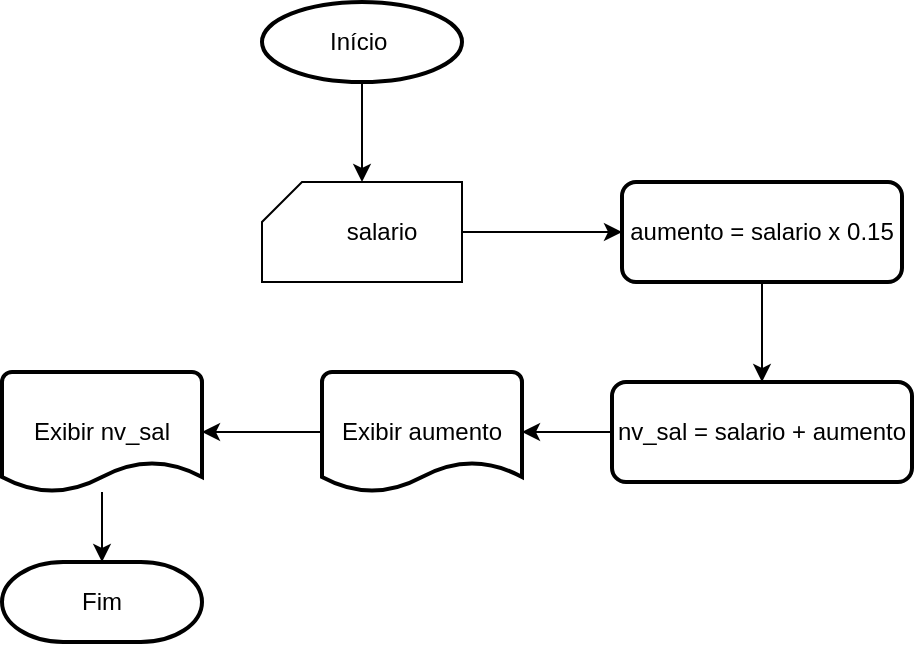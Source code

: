 <mxfile version="24.1.0" type="google">
  <diagram name="Página-1" id="axtZqhyXb0iS_TpX6Y_e">
    <mxGraphModel grid="1" page="1" gridSize="10" guides="1" tooltips="1" connect="1" arrows="1" fold="1" pageScale="1" pageWidth="827" pageHeight="1169" math="0" shadow="0">
      <root>
        <mxCell id="0" />
        <mxCell id="1" parent="0" />
        <mxCell id="mccoUy5PhkNlc8I9MfwU-3" value="" style="edgeStyle=orthogonalEdgeStyle;rounded=0;orthogonalLoop=1;jettySize=auto;html=1;" edge="1" parent="1" source="mccoUy5PhkNlc8I9MfwU-1" target="mccoUy5PhkNlc8I9MfwU-2">
          <mxGeometry relative="1" as="geometry" />
        </mxCell>
        <mxCell id="mccoUy5PhkNlc8I9MfwU-1" value="Início&amp;nbsp;" style="strokeWidth=2;html=1;shape=mxgraph.flowchart.start_1;whiteSpace=wrap;" vertex="1" parent="1">
          <mxGeometry x="290" width="100" height="40" as="geometry" />
        </mxCell>
        <mxCell id="mccoUy5PhkNlc8I9MfwU-6" value="" style="edgeStyle=orthogonalEdgeStyle;rounded=0;orthogonalLoop=1;jettySize=auto;html=1;" edge="1" parent="1" source="mccoUy5PhkNlc8I9MfwU-2" target="mccoUy5PhkNlc8I9MfwU-4">
          <mxGeometry relative="1" as="geometry" />
        </mxCell>
        <mxCell id="mccoUy5PhkNlc8I9MfwU-2" value="" style="verticalLabelPosition=bottom;verticalAlign=top;html=1;shape=card;whiteSpace=wrap;size=20;arcSize=12;" vertex="1" parent="1">
          <mxGeometry x="290" y="90" width="100" height="50" as="geometry" />
        </mxCell>
        <mxCell id="mccoUy5PhkNlc8I9MfwU-8" value="" style="edgeStyle=orthogonalEdgeStyle;rounded=0;orthogonalLoop=1;jettySize=auto;html=1;" edge="1" parent="1" source="mccoUy5PhkNlc8I9MfwU-4" target="mccoUy5PhkNlc8I9MfwU-7">
          <mxGeometry relative="1" as="geometry" />
        </mxCell>
        <mxCell id="mccoUy5PhkNlc8I9MfwU-4" value="aumento = salario x 0.15" style="rounded=1;whiteSpace=wrap;html=1;absoluteArcSize=1;arcSize=14;strokeWidth=2;" vertex="1" parent="1">
          <mxGeometry x="470" y="90" width="140" height="50" as="geometry" />
        </mxCell>
        <mxCell id="mccoUy5PhkNlc8I9MfwU-5" value="salario" style="text;strokeColor=none;align=center;fillColor=none;html=1;verticalAlign=middle;whiteSpace=wrap;rounded=0;" vertex="1" parent="1">
          <mxGeometry x="320" y="100" width="60" height="30" as="geometry" />
        </mxCell>
        <mxCell id="mccoUy5PhkNlc8I9MfwU-10" value="" style="edgeStyle=orthogonalEdgeStyle;rounded=0;orthogonalLoop=1;jettySize=auto;html=1;" edge="1" parent="1" source="mccoUy5PhkNlc8I9MfwU-7" target="mccoUy5PhkNlc8I9MfwU-9">
          <mxGeometry relative="1" as="geometry" />
        </mxCell>
        <mxCell id="mccoUy5PhkNlc8I9MfwU-7" value="nv_sal = salario + aumento" style="rounded=1;whiteSpace=wrap;html=1;absoluteArcSize=1;arcSize=14;strokeWidth=2;" vertex="1" parent="1">
          <mxGeometry x="465" y="190" width="150" height="50" as="geometry" />
        </mxCell>
        <mxCell id="mccoUy5PhkNlc8I9MfwU-12" value="" style="edgeStyle=orthogonalEdgeStyle;rounded=0;orthogonalLoop=1;jettySize=auto;html=1;" edge="1" parent="1" source="mccoUy5PhkNlc8I9MfwU-9" target="mccoUy5PhkNlc8I9MfwU-11">
          <mxGeometry relative="1" as="geometry" />
        </mxCell>
        <mxCell id="mccoUy5PhkNlc8I9MfwU-9" value="Exibir aumento" style="strokeWidth=2;html=1;shape=mxgraph.flowchart.document2;whiteSpace=wrap;size=0.25;" vertex="1" parent="1">
          <mxGeometry x="320" y="185" width="100" height="60" as="geometry" />
        </mxCell>
        <mxCell id="mccoUy5PhkNlc8I9MfwU-14" value="" style="edgeStyle=orthogonalEdgeStyle;rounded=0;orthogonalLoop=1;jettySize=auto;html=1;" edge="1" parent="1" source="mccoUy5PhkNlc8I9MfwU-11" target="mccoUy5PhkNlc8I9MfwU-13">
          <mxGeometry relative="1" as="geometry" />
        </mxCell>
        <mxCell id="mccoUy5PhkNlc8I9MfwU-11" value="Exibir nv_sal" style="strokeWidth=2;html=1;shape=mxgraph.flowchart.document2;whiteSpace=wrap;size=0.25;" vertex="1" parent="1">
          <mxGeometry x="160" y="185" width="100" height="60" as="geometry" />
        </mxCell>
        <mxCell id="mccoUy5PhkNlc8I9MfwU-13" value="Fim" style="strokeWidth=2;html=1;shape=mxgraph.flowchart.terminator;whiteSpace=wrap;" vertex="1" parent="1">
          <mxGeometry x="160" y="280" width="100" height="40" as="geometry" />
        </mxCell>
      </root>
    </mxGraphModel>
  </diagram>
</mxfile>
